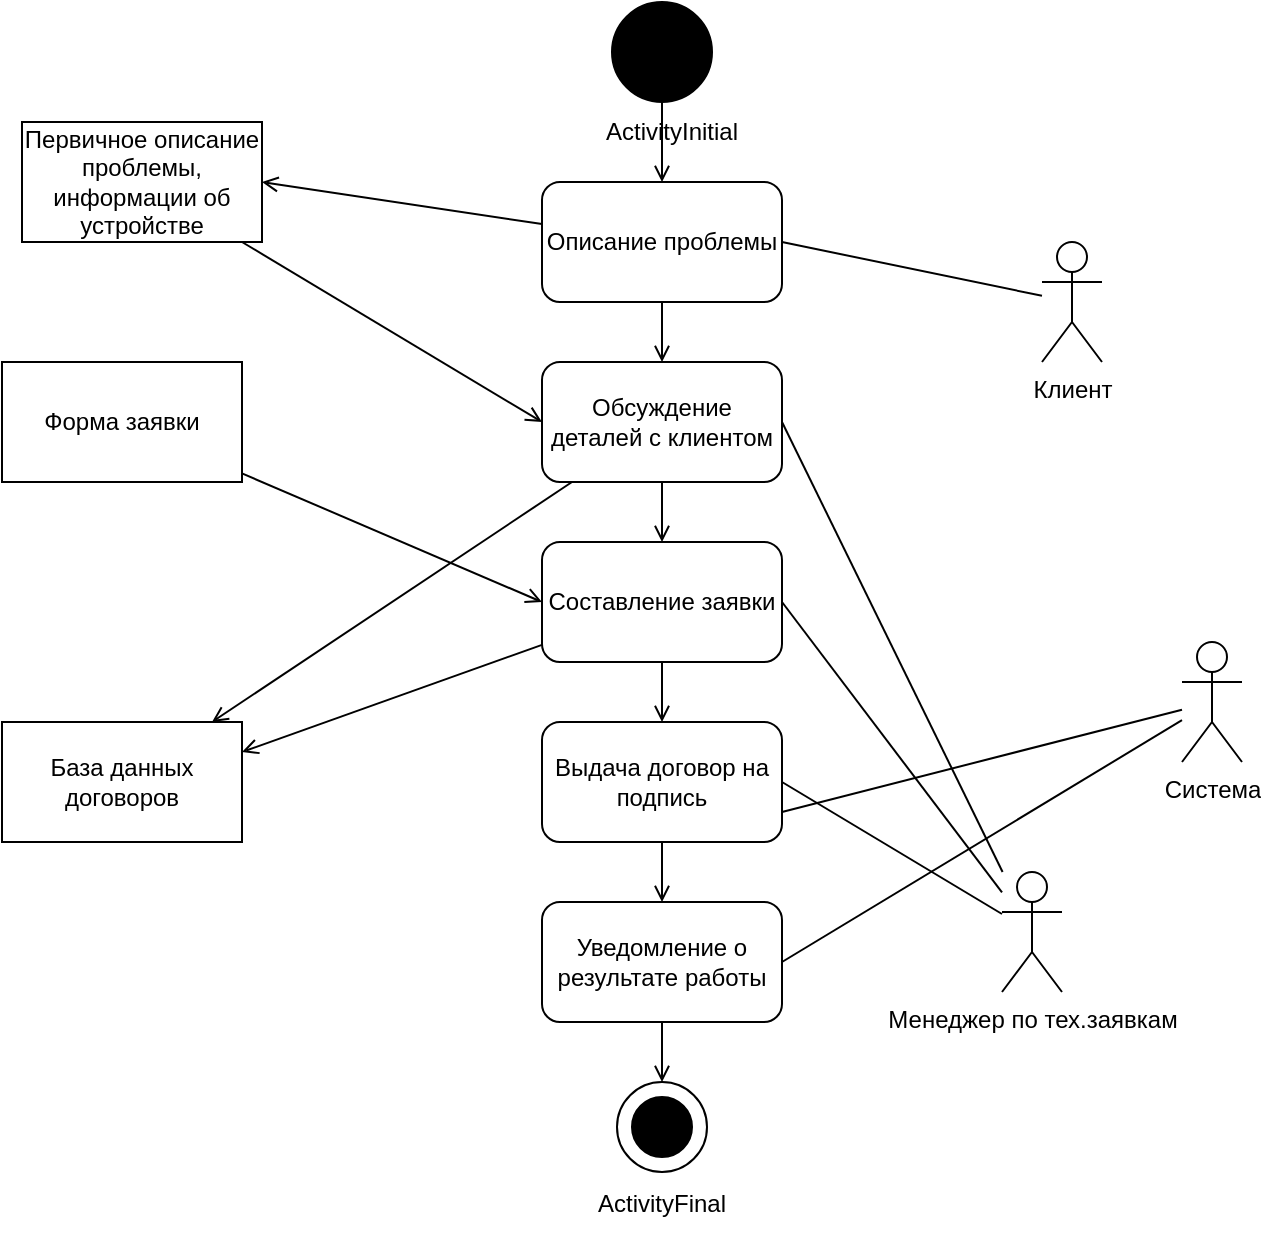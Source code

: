 <mxfile version="24.4.4" type="device">
  <diagram name="Страница — 1" id="RhZ2HOAbU6OGMGOSAibN">
    <mxGraphModel dx="1161" dy="638" grid="1" gridSize="10" guides="1" tooltips="1" connect="1" arrows="1" fold="1" page="1" pageScale="1" pageWidth="827" pageHeight="1169" math="0" shadow="0">
      <root>
        <mxCell id="0" />
        <mxCell id="1" parent="0" />
        <mxCell id="uoOsyEWfGF5N6BF2zzkz-25" style="edgeStyle=orthogonalEdgeStyle;rounded=0;orthogonalLoop=1;jettySize=auto;html=1;entryX=0.5;entryY=0;entryDx=0;entryDy=0;endArrow=open;endFill=0;" edge="1" parent="1" source="uoOsyEWfGF5N6BF2zzkz-4" target="uoOsyEWfGF5N6BF2zzkz-5">
          <mxGeometry relative="1" as="geometry" />
        </mxCell>
        <mxCell id="uoOsyEWfGF5N6BF2zzkz-36" style="rounded=0;orthogonalLoop=1;jettySize=auto;html=1;entryX=1;entryY=0.5;entryDx=0;entryDy=0;endArrow=open;endFill=0;" edge="1" parent="1" source="uoOsyEWfGF5N6BF2zzkz-4" target="uoOsyEWfGF5N6BF2zzkz-35">
          <mxGeometry relative="1" as="geometry" />
        </mxCell>
        <mxCell id="uoOsyEWfGF5N6BF2zzkz-4" value="Описание проблемы" style="rounded=1;whiteSpace=wrap;html=1;" vertex="1" parent="1">
          <mxGeometry x="330" y="180" width="120" height="60" as="geometry" />
        </mxCell>
        <mxCell id="uoOsyEWfGF5N6BF2zzkz-26" style="edgeStyle=orthogonalEdgeStyle;rounded=0;orthogonalLoop=1;jettySize=auto;html=1;entryX=0.5;entryY=0;entryDx=0;entryDy=0;endArrow=open;endFill=0;" edge="1" parent="1" source="uoOsyEWfGF5N6BF2zzkz-5" target="uoOsyEWfGF5N6BF2zzkz-6">
          <mxGeometry relative="1" as="geometry" />
        </mxCell>
        <mxCell id="uoOsyEWfGF5N6BF2zzkz-32" style="rounded=0;orthogonalLoop=1;jettySize=auto;html=1;endArrow=open;endFill=0;" edge="1" parent="1" source="uoOsyEWfGF5N6BF2zzkz-5" target="uoOsyEWfGF5N6BF2zzkz-30">
          <mxGeometry relative="1" as="geometry" />
        </mxCell>
        <mxCell id="uoOsyEWfGF5N6BF2zzkz-5" value="Обсуждение деталей с клиентом" style="rounded=1;whiteSpace=wrap;html=1;" vertex="1" parent="1">
          <mxGeometry x="330" y="270" width="120" height="60" as="geometry" />
        </mxCell>
        <mxCell id="uoOsyEWfGF5N6BF2zzkz-27" style="edgeStyle=orthogonalEdgeStyle;rounded=0;orthogonalLoop=1;jettySize=auto;html=1;entryX=0.5;entryY=0;entryDx=0;entryDy=0;endArrow=open;endFill=0;" edge="1" parent="1" source="uoOsyEWfGF5N6BF2zzkz-6" target="uoOsyEWfGF5N6BF2zzkz-7">
          <mxGeometry relative="1" as="geometry" />
        </mxCell>
        <mxCell id="uoOsyEWfGF5N6BF2zzkz-31" style="rounded=0;orthogonalLoop=1;jettySize=auto;html=1;entryX=1;entryY=0.25;entryDx=0;entryDy=0;endArrow=open;endFill=0;" edge="1" parent="1" source="uoOsyEWfGF5N6BF2zzkz-6" target="uoOsyEWfGF5N6BF2zzkz-30">
          <mxGeometry relative="1" as="geometry" />
        </mxCell>
        <mxCell id="uoOsyEWfGF5N6BF2zzkz-6" value="Составление заявки" style="rounded=1;whiteSpace=wrap;html=1;" vertex="1" parent="1">
          <mxGeometry x="330" y="360" width="120" height="60" as="geometry" />
        </mxCell>
        <mxCell id="uoOsyEWfGF5N6BF2zzkz-28" style="edgeStyle=orthogonalEdgeStyle;rounded=0;orthogonalLoop=1;jettySize=auto;html=1;endArrow=open;endFill=0;" edge="1" parent="1" source="uoOsyEWfGF5N6BF2zzkz-7" target="uoOsyEWfGF5N6BF2zzkz-8">
          <mxGeometry relative="1" as="geometry" />
        </mxCell>
        <mxCell id="uoOsyEWfGF5N6BF2zzkz-7" value="Выдача договор на подпись" style="rounded=1;whiteSpace=wrap;html=1;" vertex="1" parent="1">
          <mxGeometry x="330" y="450" width="120" height="60" as="geometry" />
        </mxCell>
        <mxCell id="uoOsyEWfGF5N6BF2zzkz-41" style="edgeStyle=orthogonalEdgeStyle;rounded=0;orthogonalLoop=1;jettySize=auto;html=1;entryX=0.5;entryY=0;entryDx=0;entryDy=0;endArrow=open;endFill=0;" edge="1" parent="1" source="uoOsyEWfGF5N6BF2zzkz-8" target="uoOsyEWfGF5N6BF2zzkz-38">
          <mxGeometry relative="1" as="geometry" />
        </mxCell>
        <mxCell id="uoOsyEWfGF5N6BF2zzkz-8" value="Уведомление о результате работы" style="rounded=1;whiteSpace=wrap;html=1;" vertex="1" parent="1">
          <mxGeometry x="330" y="540" width="120" height="60" as="geometry" />
        </mxCell>
        <mxCell id="uoOsyEWfGF5N6BF2zzkz-23" style="rounded=0;orthogonalLoop=1;jettySize=auto;html=1;entryX=1;entryY=0.75;entryDx=0;entryDy=0;endArrow=none;endFill=0;" edge="1" parent="1" source="uoOsyEWfGF5N6BF2zzkz-13" target="uoOsyEWfGF5N6BF2zzkz-7">
          <mxGeometry relative="1" as="geometry" />
        </mxCell>
        <mxCell id="uoOsyEWfGF5N6BF2zzkz-24" style="rounded=0;orthogonalLoop=1;jettySize=auto;html=1;entryX=1;entryY=0.5;entryDx=0;entryDy=0;endArrow=none;endFill=0;" edge="1" parent="1" source="uoOsyEWfGF5N6BF2zzkz-13" target="uoOsyEWfGF5N6BF2zzkz-8">
          <mxGeometry relative="1" as="geometry" />
        </mxCell>
        <mxCell id="uoOsyEWfGF5N6BF2zzkz-13" value="Система" style="shape=umlActor;verticalLabelPosition=bottom;verticalAlign=top;html=1;outlineConnect=0;" vertex="1" parent="1">
          <mxGeometry x="650" y="410" width="30" height="60" as="geometry" />
        </mxCell>
        <mxCell id="uoOsyEWfGF5N6BF2zzkz-20" style="rounded=0;orthogonalLoop=1;jettySize=auto;html=1;entryX=1;entryY=0.5;entryDx=0;entryDy=0;endArrow=none;endFill=0;" edge="1" parent="1" source="uoOsyEWfGF5N6BF2zzkz-14" target="uoOsyEWfGF5N6BF2zzkz-7">
          <mxGeometry relative="1" as="geometry" />
        </mxCell>
        <mxCell id="uoOsyEWfGF5N6BF2zzkz-21" style="rounded=0;orthogonalLoop=1;jettySize=auto;html=1;entryX=1;entryY=0.5;entryDx=0;entryDy=0;endArrow=none;endFill=0;" edge="1" parent="1" source="uoOsyEWfGF5N6BF2zzkz-14" target="uoOsyEWfGF5N6BF2zzkz-6">
          <mxGeometry relative="1" as="geometry" />
        </mxCell>
        <mxCell id="uoOsyEWfGF5N6BF2zzkz-22" style="rounded=0;orthogonalLoop=1;jettySize=auto;html=1;entryX=1;entryY=0.5;entryDx=0;entryDy=0;endArrow=none;endFill=0;" edge="1" parent="1" source="uoOsyEWfGF5N6BF2zzkz-14" target="uoOsyEWfGF5N6BF2zzkz-5">
          <mxGeometry relative="1" as="geometry" />
        </mxCell>
        <mxCell id="uoOsyEWfGF5N6BF2zzkz-14" value="Менеджер по тех.заявкам" style="shape=umlActor;verticalLabelPosition=bottom;verticalAlign=top;html=1;outlineConnect=0;" vertex="1" parent="1">
          <mxGeometry x="560" y="525" width="30" height="60" as="geometry" />
        </mxCell>
        <mxCell id="uoOsyEWfGF5N6BF2zzkz-16" style="rounded=0;orthogonalLoop=1;jettySize=auto;html=1;entryX=1;entryY=0.5;entryDx=0;entryDy=0;endArrow=none;endFill=0;" edge="1" parent="1" source="uoOsyEWfGF5N6BF2zzkz-15" target="uoOsyEWfGF5N6BF2zzkz-4">
          <mxGeometry relative="1" as="geometry" />
        </mxCell>
        <mxCell id="uoOsyEWfGF5N6BF2zzkz-15" value="Клиент" style="shape=umlActor;verticalLabelPosition=bottom;verticalAlign=top;html=1;outlineConnect=0;" vertex="1" parent="1">
          <mxGeometry x="580" y="210" width="30" height="60" as="geometry" />
        </mxCell>
        <mxCell id="uoOsyEWfGF5N6BF2zzkz-19" style="edgeStyle=orthogonalEdgeStyle;rounded=0;orthogonalLoop=1;jettySize=auto;html=1;endArrow=open;endFill=0;" edge="1" parent="1" source="uoOsyEWfGF5N6BF2zzkz-17" target="uoOsyEWfGF5N6BF2zzkz-4">
          <mxGeometry relative="1" as="geometry" />
        </mxCell>
        <mxCell id="uoOsyEWfGF5N6BF2zzkz-17" value="" style="ellipse;whiteSpace=wrap;html=1;aspect=fixed;fillColor=#000000;" vertex="1" parent="1">
          <mxGeometry x="365" y="90" width="50" height="50" as="geometry" />
        </mxCell>
        <mxCell id="uoOsyEWfGF5N6BF2zzkz-18" value="ActivityInitial" style="text;html=1;align=center;verticalAlign=middle;whiteSpace=wrap;rounded=0;" vertex="1" parent="1">
          <mxGeometry x="365" y="140" width="60" height="30" as="geometry" />
        </mxCell>
        <mxCell id="uoOsyEWfGF5N6BF2zzkz-30" value="База данных договоров" style="rounded=0;whiteSpace=wrap;html=1;" vertex="1" parent="1">
          <mxGeometry x="60" y="450" width="120" height="60" as="geometry" />
        </mxCell>
        <mxCell id="uoOsyEWfGF5N6BF2zzkz-34" style="rounded=0;orthogonalLoop=1;jettySize=auto;html=1;entryX=0;entryY=0.5;entryDx=0;entryDy=0;endArrow=open;endFill=0;" edge="1" parent="1" source="uoOsyEWfGF5N6BF2zzkz-33" target="uoOsyEWfGF5N6BF2zzkz-6">
          <mxGeometry relative="1" as="geometry" />
        </mxCell>
        <mxCell id="uoOsyEWfGF5N6BF2zzkz-33" value="Форма заявки" style="rounded=0;whiteSpace=wrap;html=1;" vertex="1" parent="1">
          <mxGeometry x="60" y="270" width="120" height="60" as="geometry" />
        </mxCell>
        <mxCell id="uoOsyEWfGF5N6BF2zzkz-37" style="rounded=0;orthogonalLoop=1;jettySize=auto;html=1;entryX=0;entryY=0.5;entryDx=0;entryDy=0;endArrow=open;endFill=0;" edge="1" parent="1" source="uoOsyEWfGF5N6BF2zzkz-35" target="uoOsyEWfGF5N6BF2zzkz-5">
          <mxGeometry relative="1" as="geometry" />
        </mxCell>
        <mxCell id="uoOsyEWfGF5N6BF2zzkz-35" value="Первичное описание проблемы, информации об устройстве" style="rounded=0;whiteSpace=wrap;html=1;" vertex="1" parent="1">
          <mxGeometry x="70" y="150" width="120" height="60" as="geometry" />
        </mxCell>
        <mxCell id="uoOsyEWfGF5N6BF2zzkz-38" value="" style="ellipse;whiteSpace=wrap;html=1;aspect=fixed;" vertex="1" parent="1">
          <mxGeometry x="367.5" y="630" width="45" height="45" as="geometry" />
        </mxCell>
        <mxCell id="uoOsyEWfGF5N6BF2zzkz-39" value="" style="ellipse;whiteSpace=wrap;html=1;aspect=fixed;fillColor=#000000;" vertex="1" parent="1">
          <mxGeometry x="375" y="637.5" width="30" height="30" as="geometry" />
        </mxCell>
        <mxCell id="uoOsyEWfGF5N6BF2zzkz-40" value="ActivityFinal" style="text;html=1;align=center;verticalAlign=middle;whiteSpace=wrap;rounded=0;" vertex="1" parent="1">
          <mxGeometry x="360" y="675.5" width="60" height="30" as="geometry" />
        </mxCell>
      </root>
    </mxGraphModel>
  </diagram>
</mxfile>
